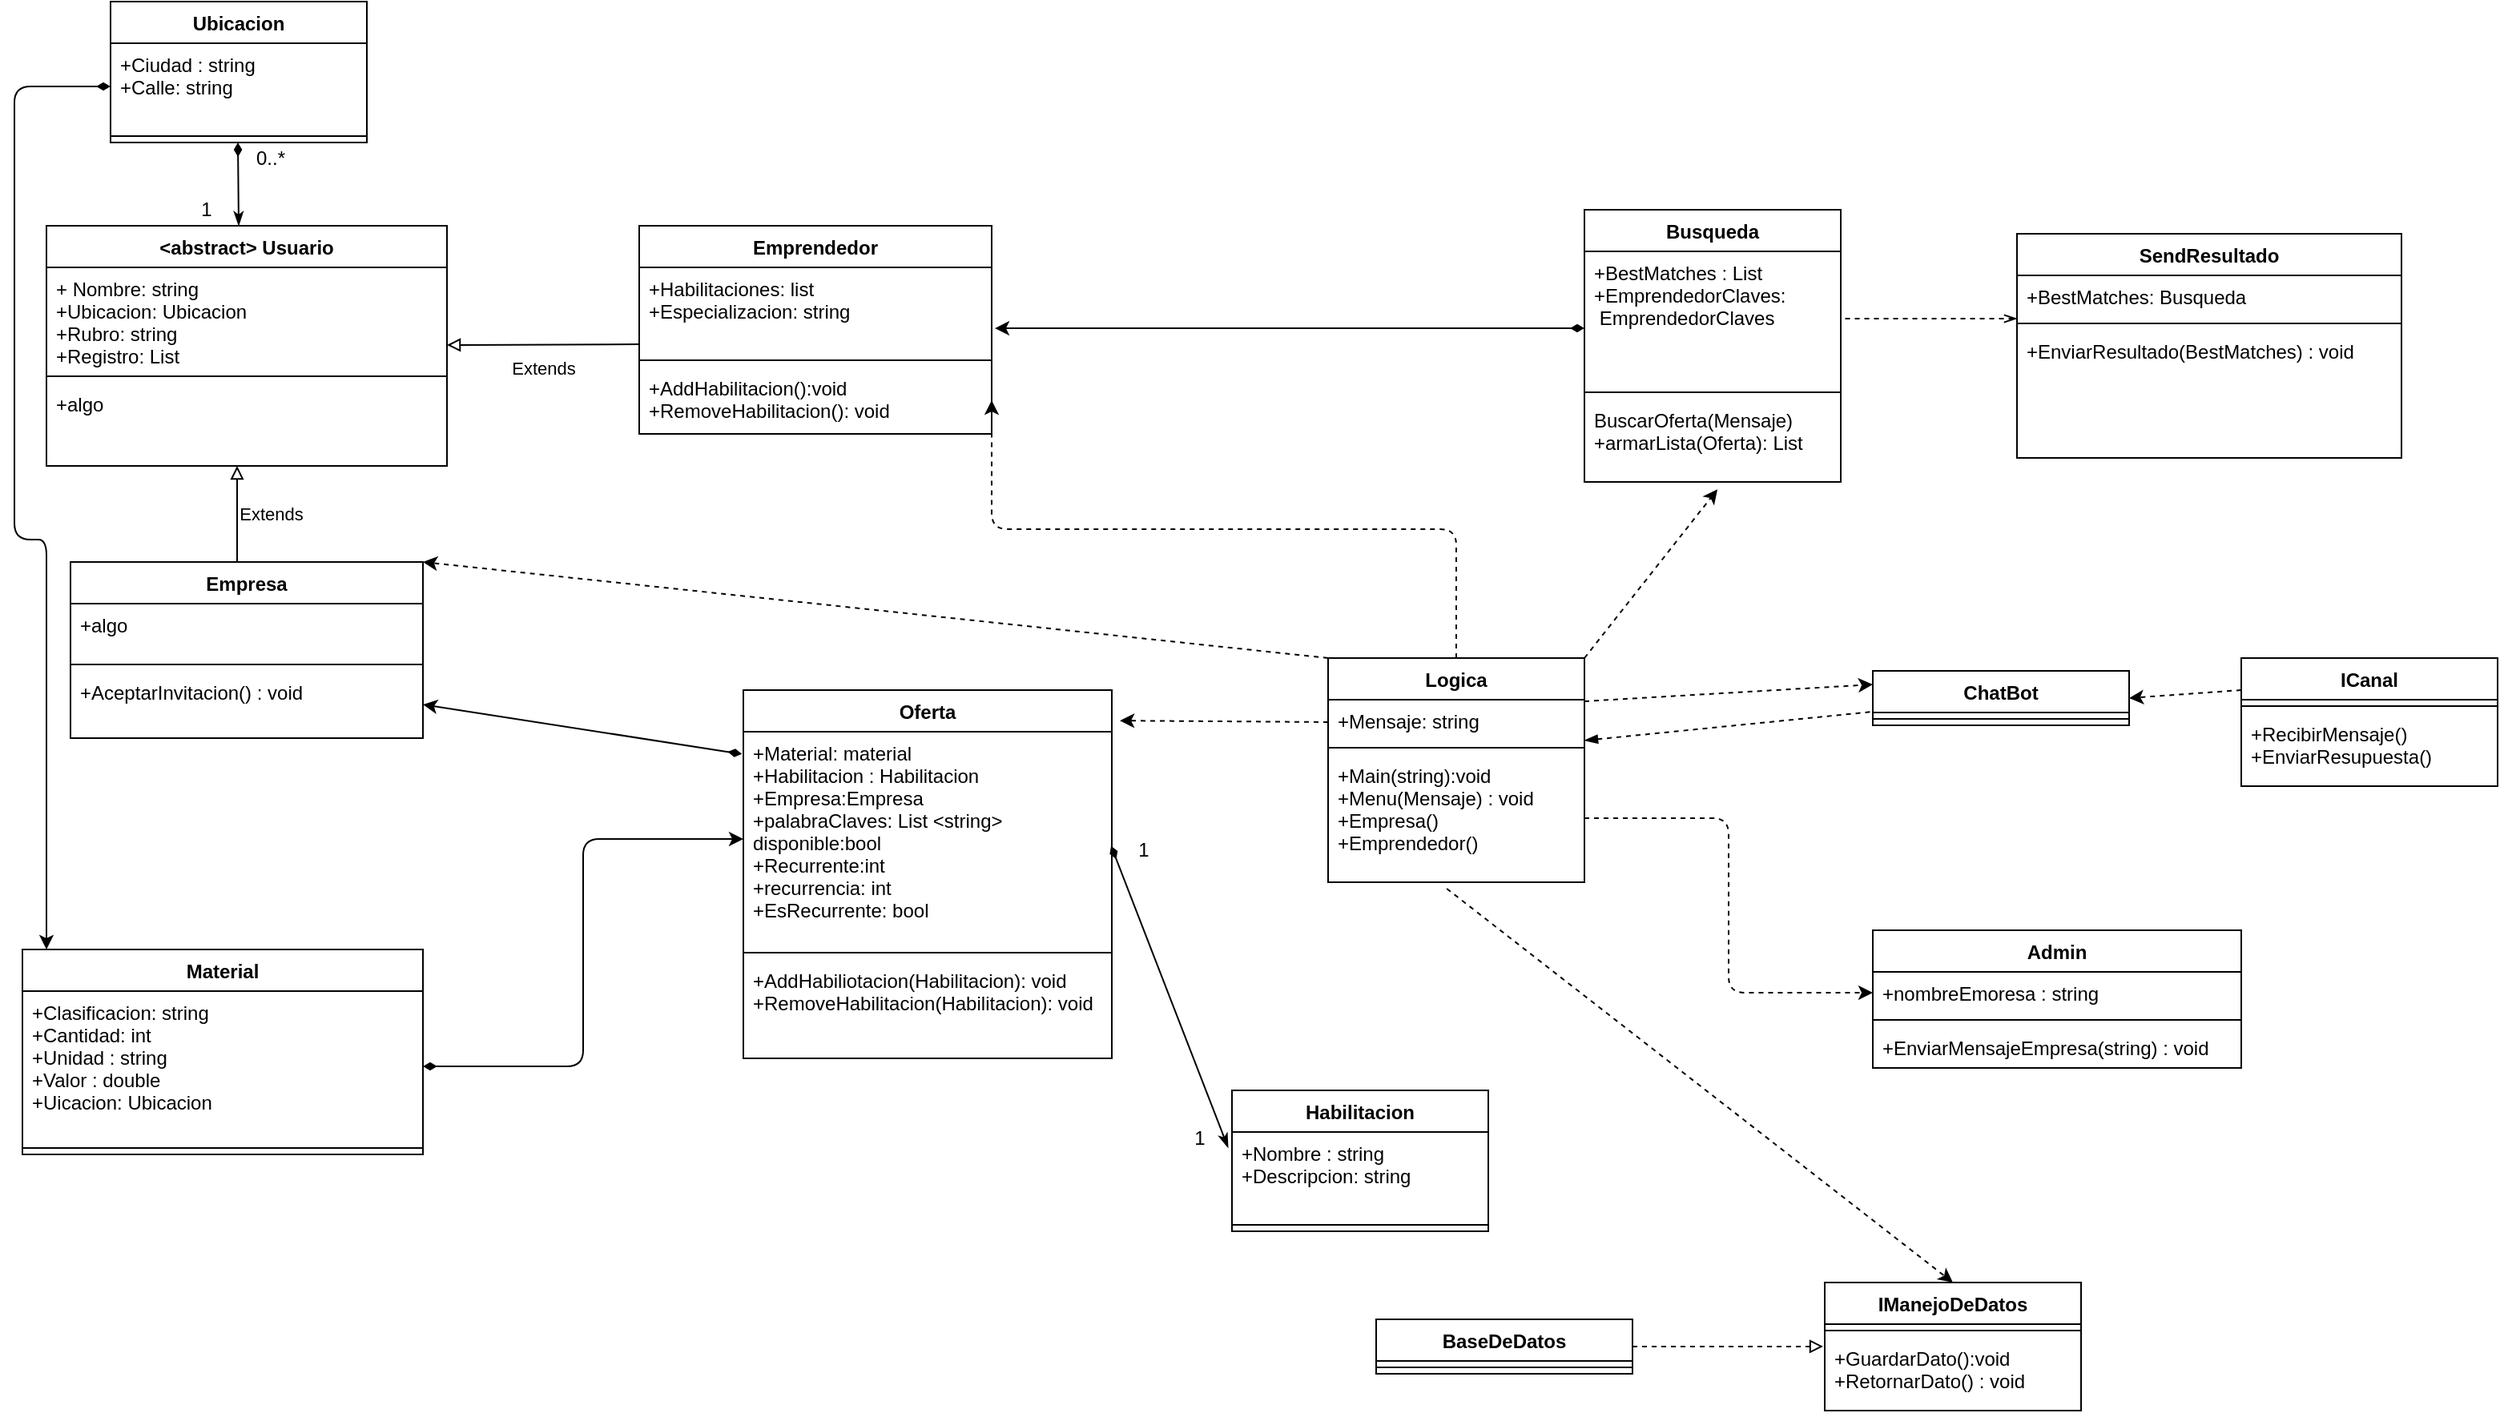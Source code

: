 <mxfile>
    <diagram name="Page-1" id="c4acf3e9-155e-7222-9cf6-157b1a14988f">
        <mxGraphModel dx="820" dy="478" grid="1" gridSize="10" guides="1" tooltips="1" connect="1" arrows="1" fold="1" page="1" pageScale="1" pageWidth="1654" pageHeight="1169" background="none" math="0" shadow="0">
            <root>
                <mxCell id="0"/>
                <mxCell id="1" parent="0"/>
                <mxCell id="2" value="&lt;abstract&gt; Usuario" style="swimlane;fontStyle=1;align=center;verticalAlign=top;childLayout=stackLayout;horizontal=1;startSize=26;horizontalStack=0;resizeParent=1;resizeParentMax=0;resizeLast=0;collapsible=1;marginBottom=0;" parent="1" vertex="1">
                    <mxGeometry x="40" y="150" width="250" height="150" as="geometry"/>
                </mxCell>
                <mxCell id="3" value="+ Nombre: string&#10;+Ubicacion: Ubicacion&#10;+Rubro: string&#10;+Registro: List" style="text;strokeColor=none;fillColor=none;align=left;verticalAlign=top;spacingLeft=4;spacingRight=4;overflow=hidden;rotatable=0;points=[[0,0.5],[1,0.5]];portConstraint=eastwest;" parent="2" vertex="1">
                    <mxGeometry y="26" width="250" height="64" as="geometry"/>
                </mxCell>
                <mxCell id="4" value="" style="line;strokeWidth=1;fillColor=none;align=left;verticalAlign=middle;spacingTop=-1;spacingLeft=3;spacingRight=3;rotatable=0;labelPosition=right;points=[];portConstraint=eastwest;" parent="2" vertex="1">
                    <mxGeometry y="90" width="250" height="8" as="geometry"/>
                </mxCell>
                <mxCell id="5" value="+algo" style="text;strokeColor=none;fillColor=none;align=left;verticalAlign=top;spacingLeft=4;spacingRight=4;overflow=hidden;rotatable=0;points=[[0,0.5],[1,0.5]];portConstraint=eastwest;" parent="2" vertex="1">
                    <mxGeometry y="98" width="250" height="52" as="geometry"/>
                </mxCell>
                <mxCell id="6" value="Emprendedor" style="swimlane;fontStyle=1;align=center;verticalAlign=top;childLayout=stackLayout;horizontal=1;startSize=26;horizontalStack=0;resizeParent=1;resizeParentMax=0;resizeLast=0;collapsible=1;marginBottom=0;" parent="1" vertex="1">
                    <mxGeometry x="410" y="150" width="220" height="130" as="geometry"/>
                </mxCell>
                <mxCell id="7" value="+Habilitaciones: list&#10;+Especializacion: string" style="text;strokeColor=none;fillColor=none;align=left;verticalAlign=top;spacingLeft=4;spacingRight=4;overflow=hidden;rotatable=0;points=[[0,0.5],[1,0.5]];portConstraint=eastwest;" parent="6" vertex="1">
                    <mxGeometry y="26" width="220" height="54" as="geometry"/>
                </mxCell>
                <mxCell id="8" value="" style="line;strokeWidth=1;fillColor=none;align=left;verticalAlign=middle;spacingTop=-1;spacingLeft=3;spacingRight=3;rotatable=0;labelPosition=right;points=[];portConstraint=eastwest;" parent="6" vertex="1">
                    <mxGeometry y="80" width="220" height="8" as="geometry"/>
                </mxCell>
                <mxCell id="9" value="+AddHabilitacion():void&#10;+RemoveHabilitacion(): void" style="text;strokeColor=none;fillColor=none;align=left;verticalAlign=top;spacingLeft=4;spacingRight=4;overflow=hidden;rotatable=0;points=[[0,0.5],[1,0.5]];portConstraint=eastwest;" parent="6" vertex="1">
                    <mxGeometry y="88" width="220" height="42" as="geometry"/>
                </mxCell>
                <mxCell id="17" value="Empresa" style="swimlane;fontStyle=1;align=center;verticalAlign=top;childLayout=stackLayout;horizontal=1;startSize=26;horizontalStack=0;resizeParent=1;resizeParentMax=0;resizeLast=0;collapsible=1;marginBottom=0;" parent="1" vertex="1">
                    <mxGeometry x="55" y="360" width="220" height="110" as="geometry"/>
                </mxCell>
                <mxCell id="18" value="+algo" style="text;strokeColor=none;fillColor=none;align=left;verticalAlign=top;spacingLeft=4;spacingRight=4;overflow=hidden;rotatable=0;points=[[0,0.5],[1,0.5]];portConstraint=eastwest;" parent="17" vertex="1">
                    <mxGeometry y="26" width="220" height="34" as="geometry"/>
                </mxCell>
                <mxCell id="19" value="" style="line;strokeWidth=1;fillColor=none;align=left;verticalAlign=middle;spacingTop=-1;spacingLeft=3;spacingRight=3;rotatable=0;labelPosition=right;points=[];portConstraint=eastwest;" parent="17" vertex="1">
                    <mxGeometry y="60" width="220" height="8" as="geometry"/>
                </mxCell>
                <mxCell id="20" value="+AceptarInvitacion() : void" style="text;strokeColor=none;fillColor=none;align=left;verticalAlign=top;spacingLeft=4;spacingRight=4;overflow=hidden;rotatable=0;points=[[0,0.5],[1,0.5]];portConstraint=eastwest;" parent="17" vertex="1">
                    <mxGeometry y="68" width="220" height="42" as="geometry"/>
                </mxCell>
                <mxCell id="21" value="Ubicacion" style="swimlane;fontStyle=1;align=center;verticalAlign=top;childLayout=stackLayout;horizontal=1;startSize=26;horizontalStack=0;resizeParent=1;resizeParentMax=0;resizeLast=0;collapsible=1;marginBottom=0;" parent="1" vertex="1">
                    <mxGeometry x="80" y="10" width="160" height="88" as="geometry"/>
                </mxCell>
                <mxCell id="22" value="+Ciudad : string&#10;+Calle: string" style="text;strokeColor=none;fillColor=none;align=left;verticalAlign=top;spacingLeft=4;spacingRight=4;overflow=hidden;rotatable=0;points=[[0,0.5],[1,0.5]];portConstraint=eastwest;" parent="21" vertex="1">
                    <mxGeometry y="26" width="160" height="54" as="geometry"/>
                </mxCell>
                <mxCell id="23" value="" style="line;strokeWidth=1;fillColor=none;align=left;verticalAlign=middle;spacingTop=-1;spacingLeft=3;spacingRight=3;rotatable=0;labelPosition=right;points=[];portConstraint=eastwest;" parent="21" vertex="1">
                    <mxGeometry y="80" width="160" height="8" as="geometry"/>
                </mxCell>
                <mxCell id="25" value="" style="endArrow=classicThin;html=1;startArrow=diamondThin;startFill=1;endFill=1;" parent="1" edge="1">
                    <mxGeometry width="50" height="50" relative="1" as="geometry">
                        <mxPoint x="159.5" y="98" as="sourcePoint"/>
                        <mxPoint x="160" y="150" as="targetPoint"/>
                    </mxGeometry>
                </mxCell>
                <mxCell id="26" value="1" style="text;html=1;strokeColor=none;fillColor=none;align=center;verticalAlign=middle;whiteSpace=wrap;rounded=0;" parent="1" vertex="1">
                    <mxGeometry x="120" y="130" width="40" height="20" as="geometry"/>
                </mxCell>
                <mxCell id="27" value="0..*" style="text;html=1;strokeColor=none;fillColor=none;align=center;verticalAlign=middle;whiteSpace=wrap;rounded=0;" parent="1" vertex="1">
                    <mxGeometry x="160" y="98" width="40" height="20" as="geometry"/>
                </mxCell>
                <mxCell id="37" value="" style="endArrow=none;html=1;startArrow=block;startFill=0;endFill=0;" parent="1" edge="1">
                    <mxGeometry relative="1" as="geometry">
                        <mxPoint x="290" y="224.5" as="sourcePoint"/>
                        <mxPoint x="410" y="224" as="targetPoint"/>
                    </mxGeometry>
                </mxCell>
                <mxCell id="38" value="Extends" style="edgeLabel;resizable=0;html=1;align=center;verticalAlign=middle;" parent="37" connectable="0" vertex="1">
                    <mxGeometry relative="1" as="geometry">
                        <mxPoint y="14" as="offset"/>
                    </mxGeometry>
                </mxCell>
                <mxCell id="39" value="" style="endArrow=none;html=1;startArrow=block;startFill=0;endFill=0;" parent="1" edge="1">
                    <mxGeometry relative="1" as="geometry">
                        <mxPoint x="159" y="300" as="sourcePoint"/>
                        <mxPoint x="159" y="360" as="targetPoint"/>
                    </mxGeometry>
                </mxCell>
                <mxCell id="40" value="Extends" style="edgeLabel;resizable=0;html=1;align=center;verticalAlign=middle;" parent="39" connectable="0" vertex="1">
                    <mxGeometry relative="1" as="geometry">
                        <mxPoint x="21" as="offset"/>
                    </mxGeometry>
                </mxCell>
                <mxCell id="49" value="Material" style="swimlane;fontStyle=1;align=center;verticalAlign=top;childLayout=stackLayout;horizontal=1;startSize=26;horizontalStack=0;resizeParent=1;resizeParentMax=0;resizeLast=0;collapsible=1;marginBottom=0;" parent="1" vertex="1">
                    <mxGeometry x="25" y="602" width="250" height="128" as="geometry"/>
                </mxCell>
                <mxCell id="50" value="+Clasificacion: string&#10;+Cantidad: int&#10;+Unidad : string&#10;+Valor : double&#10;+Uicacion: Ubicacion" style="text;strokeColor=none;fillColor=none;align=left;verticalAlign=top;spacingLeft=4;spacingRight=4;overflow=hidden;rotatable=0;points=[[0,0.5],[1,0.5]];portConstraint=eastwest;" parent="49" vertex="1">
                    <mxGeometry y="26" width="250" height="94" as="geometry"/>
                </mxCell>
                <mxCell id="51" value="" style="line;strokeWidth=1;fillColor=none;align=left;verticalAlign=middle;spacingTop=-1;spacingLeft=3;spacingRight=3;rotatable=0;labelPosition=right;points=[];portConstraint=eastwest;" parent="49" vertex="1">
                    <mxGeometry y="120" width="250" height="8" as="geometry"/>
                </mxCell>
                <mxCell id="53" value="Oferta" style="swimlane;fontStyle=1;align=center;verticalAlign=top;childLayout=stackLayout;horizontal=1;startSize=26;horizontalStack=0;resizeParent=1;resizeParentMax=0;resizeLast=0;collapsible=1;marginBottom=0;" parent="1" vertex="1">
                    <mxGeometry x="475" y="440" width="230" height="230" as="geometry"/>
                </mxCell>
                <mxCell id="54" value="+Material: material&#10;+Habilitacion : Habilitacion&#10;+Empresa:Empresa&#10;+palabraClaves: List &lt;string&gt;&#10;disponible:bool&#10;+Recurrente:int&#10;+recurrencia: int&#10;+EsRecurrente: bool&#10;" style="text;strokeColor=none;fillColor=none;align=left;verticalAlign=top;spacingLeft=4;spacingRight=4;overflow=hidden;rotatable=0;points=[[0,0.5],[1,0.5]];portConstraint=eastwest;" parent="53" vertex="1">
                    <mxGeometry y="26" width="230" height="134" as="geometry"/>
                </mxCell>
                <mxCell id="55" value="" style="line;strokeWidth=1;fillColor=none;align=left;verticalAlign=middle;spacingTop=-1;spacingLeft=3;spacingRight=3;rotatable=0;labelPosition=right;points=[];portConstraint=eastwest;" parent="53" vertex="1">
                    <mxGeometry y="160" width="230" height="8" as="geometry"/>
                </mxCell>
                <mxCell id="56" value="+AddHabiliotacion(Habilitacion): void&#10;+RemoveHabilitacion(Habilitacion): void" style="text;strokeColor=none;fillColor=none;align=left;verticalAlign=top;spacingLeft=4;spacingRight=4;overflow=hidden;rotatable=0;points=[[0,0.5],[1,0.5]];portConstraint=eastwest;" parent="53" vertex="1">
                    <mxGeometry y="168" width="230" height="62" as="geometry"/>
                </mxCell>
                <mxCell id="57" value="ChatBot" style="swimlane;fontStyle=1;align=center;verticalAlign=top;childLayout=stackLayout;horizontal=1;startSize=26;horizontalStack=0;resizeParent=1;resizeParentMax=0;resizeLast=0;collapsible=1;marginBottom=0;" parent="1" vertex="1">
                    <mxGeometry x="1180" y="428" width="160" height="34" as="geometry"/>
                </mxCell>
                <mxCell id="59" value="" style="line;strokeWidth=1;fillColor=none;align=left;verticalAlign=middle;spacingTop=-1;spacingLeft=3;spacingRight=3;rotatable=0;labelPosition=right;points=[];portConstraint=eastwest;" parent="57" vertex="1">
                    <mxGeometry y="26" width="160" height="8" as="geometry"/>
                </mxCell>
                <mxCell id="61" value="SendResultado" style="swimlane;fontStyle=1;align=center;verticalAlign=top;childLayout=stackLayout;horizontal=1;startSize=26;horizontalStack=0;resizeParent=1;resizeParentMax=0;resizeLast=0;collapsible=1;marginBottom=0;" parent="1" vertex="1">
                    <mxGeometry x="1270" y="155" width="240" height="140" as="geometry"/>
                </mxCell>
                <mxCell id="62" value="+BestMatches: Busqueda" style="text;strokeColor=none;fillColor=none;align=left;verticalAlign=top;spacingLeft=4;spacingRight=4;overflow=hidden;rotatable=0;points=[[0,0.5],[1,0.5]];portConstraint=eastwest;" parent="61" vertex="1">
                    <mxGeometry y="26" width="240" height="26" as="geometry"/>
                </mxCell>
                <mxCell id="63" value="" style="line;strokeWidth=1;fillColor=none;align=left;verticalAlign=middle;spacingTop=-1;spacingLeft=3;spacingRight=3;rotatable=0;labelPosition=right;points=[];portConstraint=eastwest;" parent="61" vertex="1">
                    <mxGeometry y="52" width="240" height="8" as="geometry"/>
                </mxCell>
                <mxCell id="64" value="+EnviarResultado(BestMatches) : void" style="text;strokeColor=none;fillColor=none;align=left;verticalAlign=top;spacingLeft=4;spacingRight=4;overflow=hidden;rotatable=0;points=[[0,0.5],[1,0.5]];portConstraint=eastwest;" parent="61" vertex="1">
                    <mxGeometry y="60" width="240" height="80" as="geometry"/>
                </mxCell>
                <mxCell id="65" value="BaseDeDatos" style="swimlane;fontStyle=1;align=center;verticalAlign=top;childLayout=stackLayout;horizontal=1;startSize=26;horizontalStack=0;resizeParent=1;resizeParentMax=0;resizeLast=0;collapsible=1;marginBottom=0;" parent="1" vertex="1">
                    <mxGeometry x="870" y="833" width="160" height="34" as="geometry"/>
                </mxCell>
                <mxCell id="67" value="" style="line;strokeWidth=1;fillColor=none;align=left;verticalAlign=middle;spacingTop=-1;spacingLeft=3;spacingRight=3;rotatable=0;labelPosition=right;points=[];portConstraint=eastwest;fontStyle=0" parent="65" vertex="1">
                    <mxGeometry y="26" width="160" height="8" as="geometry"/>
                </mxCell>
                <mxCell id="69" value="IManejoDeDatos" style="swimlane;fontStyle=1;align=center;verticalAlign=top;childLayout=stackLayout;horizontal=1;startSize=26;horizontalStack=0;resizeParent=1;resizeParentMax=0;resizeLast=0;collapsible=1;marginBottom=0;" parent="1" vertex="1">
                    <mxGeometry x="1150" y="810" width="160" height="80" as="geometry"/>
                </mxCell>
                <mxCell id="71" value="" style="line;strokeWidth=1;fillColor=none;align=left;verticalAlign=middle;spacingTop=-1;spacingLeft=3;spacingRight=3;rotatable=0;labelPosition=right;points=[];portConstraint=eastwest;fontStyle=0" parent="69" vertex="1">
                    <mxGeometry y="26" width="160" height="8" as="geometry"/>
                </mxCell>
                <mxCell id="72" value="+GuardarDato():void&#10;+RetornarDato() : void" style="text;strokeColor=none;fillColor=none;align=left;verticalAlign=top;spacingLeft=4;spacingRight=4;overflow=hidden;rotatable=0;points=[[0,0.5],[1,0.5]];portConstraint=eastwest;fontStyle=0" parent="69" vertex="1">
                    <mxGeometry y="34" width="160" height="46" as="geometry"/>
                </mxCell>
                <mxCell id="73" value="" style="endArrow=block;html=1;exitX=1;exitY=0.5;exitDx=0;exitDy=0;entryX=-0.006;entryY=0.13;entryDx=0;entryDy=0;entryPerimeter=0;endFill=0;dashed=1;fontStyle=0" parent="1" source="65" target="72" edge="1">
                    <mxGeometry width="50" height="50" relative="1" as="geometry">
                        <mxPoint x="1140" y="833" as="sourcePoint"/>
                        <mxPoint x="1190" y="783" as="targetPoint"/>
                    </mxGeometry>
                </mxCell>
                <mxCell id="74" value="Habilitacion" style="swimlane;fontStyle=1;align=center;verticalAlign=top;childLayout=stackLayout;horizontal=1;startSize=26;horizontalStack=0;resizeParent=1;resizeParentMax=0;resizeLast=0;collapsible=1;marginBottom=0;" parent="1" vertex="1">
                    <mxGeometry x="780" y="690" width="160" height="88" as="geometry"/>
                </mxCell>
                <mxCell id="75" value="+Nombre : string&#10;+Descripcion: string" style="text;strokeColor=none;fillColor=none;align=left;verticalAlign=top;spacingLeft=4;spacingRight=4;overflow=hidden;rotatable=0;points=[[0,0.5],[1,0.5]];portConstraint=eastwest;" parent="74" vertex="1">
                    <mxGeometry y="26" width="160" height="54" as="geometry"/>
                </mxCell>
                <mxCell id="76" value="" style="line;strokeWidth=1;fillColor=none;align=left;verticalAlign=middle;spacingTop=-1;spacingLeft=3;spacingRight=3;rotatable=0;labelPosition=right;points=[];portConstraint=eastwest;" parent="74" vertex="1">
                    <mxGeometry y="80" width="160" height="8" as="geometry"/>
                </mxCell>
                <mxCell id="80" value="" style="endArrow=classicThin;html=1;startArrow=diamondThin;startFill=1;endFill=1;exitX=0.998;exitY=0.532;exitDx=0;exitDy=0;exitPerimeter=0;entryX=-0.015;entryY=0.182;entryDx=0;entryDy=0;entryPerimeter=0;" parent="1" source="54" target="75" edge="1">
                    <mxGeometry x="700" y="700" width="50" height="50" as="geometry">
                        <mxPoint x="715" y="727" as="sourcePoint"/>
                        <mxPoint x="767" y="727" as="targetPoint"/>
                    </mxGeometry>
                </mxCell>
                <mxCell id="81" value="1" style="text;html=1;strokeColor=none;fillColor=none;align=center;verticalAlign=middle;whiteSpace=wrap;rounded=0;rotation=0;" parent="1" vertex="1">
                    <mxGeometry x="740" y="710" width="40" height="20" as="geometry"/>
                </mxCell>
                <mxCell id="82" value="1" style="text;html=1;strokeColor=none;fillColor=none;align=center;verticalAlign=middle;whiteSpace=wrap;rounded=0;rotation=0;" parent="1" vertex="1">
                    <mxGeometry x="705" y="530" width="40" height="20" as="geometry"/>
                </mxCell>
                <mxCell id="85" value="" style="endArrow=classic;html=1;edgeStyle=elbowEdgeStyle;entryX=0;entryY=0.5;entryDx=0;entryDy=0;startArrow=diamondThin;startFill=1;exitX=1;exitY=0.5;exitDx=0;exitDy=0;" parent="1" source="50" target="54" edge="1">
                    <mxGeometry width="50" height="50" relative="1" as="geometry">
                        <mxPoint x="370" y="710" as="sourcePoint"/>
                        <mxPoint x="450" y="720" as="targetPoint"/>
                    </mxGeometry>
                </mxCell>
                <mxCell id="91" value="Busqueda" style="swimlane;fontStyle=1;align=center;verticalAlign=top;childLayout=stackLayout;horizontal=1;startSize=26;horizontalStack=0;resizeParent=1;resizeParentMax=0;resizeLast=0;collapsible=1;marginBottom=0;" parent="1" vertex="1">
                    <mxGeometry x="1000" y="140" width="160" height="170" as="geometry"/>
                </mxCell>
                <mxCell id="92" value="+BestMatches : List&#10;+EmprendedorClaves:&#10; EmprendedorClaves" style="text;strokeColor=none;fillColor=none;align=left;verticalAlign=top;spacingLeft=4;spacingRight=4;overflow=hidden;rotatable=0;points=[[0,0.5],[1,0.5]];portConstraint=eastwest;" parent="91" vertex="1">
                    <mxGeometry y="26" width="160" height="84" as="geometry"/>
                </mxCell>
                <mxCell id="93" value="" style="line;strokeWidth=1;fillColor=none;align=left;verticalAlign=middle;spacingTop=-1;spacingLeft=3;spacingRight=3;rotatable=0;labelPosition=right;points=[];portConstraint=eastwest;" parent="91" vertex="1">
                    <mxGeometry y="110" width="160" height="8" as="geometry"/>
                </mxCell>
                <mxCell id="94" value="BuscarOferta(Mensaje)&#10;+armarLista(Oferta): List&#10;" style="text;strokeColor=none;fillColor=none;align=left;verticalAlign=top;spacingLeft=4;spacingRight=4;overflow=hidden;rotatable=0;points=[[0,0.5],[1,0.5]];portConstraint=eastwest;" parent="91" vertex="1">
                    <mxGeometry y="118" width="160" height="52" as="geometry"/>
                </mxCell>
                <mxCell id="99" value="" style="endArrow=classic;html=1;entryX=1;entryY=0.5;entryDx=0;entryDy=0;startArrow=diamondThin;startFill=1;exitX=-0.004;exitY=0.104;exitDx=0;exitDy=0;exitPerimeter=0;" parent="1" source="54" target="20" edge="1">
                    <mxGeometry width="50" height="50" relative="1" as="geometry">
                        <mxPoint x="460" y="469" as="sourcePoint"/>
                        <mxPoint x="470" y="350" as="targetPoint"/>
                    </mxGeometry>
                </mxCell>
                <mxCell id="105" value="" style="endArrow=classic;html=1;startArrow=diamondThin;startFill=1;entryX=1.009;entryY=0.704;entryDx=0;entryDy=0;entryPerimeter=0;" parent="1" target="7" edge="1">
                    <mxGeometry width="50" height="50" relative="1" as="geometry">
                        <mxPoint x="1000" y="214" as="sourcePoint"/>
                        <mxPoint x="905" y="212.371" as="targetPoint"/>
                    </mxGeometry>
                </mxCell>
                <mxCell id="106" value="" style="endArrow=none;html=1;entryX=1;entryY=0.5;entryDx=0;entryDy=0;startArrow=openThin;startFill=0;endFill=0;dashed=1;" parent="1" target="92" edge="1">
                    <mxGeometry width="50" height="50" relative="1" as="geometry">
                        <mxPoint x="1270" y="208" as="sourcePoint"/>
                        <mxPoint x="1250" y="460" as="targetPoint"/>
                    </mxGeometry>
                </mxCell>
                <mxCell id="107" value="Logica" style="swimlane;fontStyle=1;align=center;verticalAlign=top;childLayout=stackLayout;horizontal=1;startSize=26;horizontalStack=0;resizeParent=1;resizeParentMax=0;resizeLast=0;collapsible=1;marginBottom=0;" parent="1" vertex="1">
                    <mxGeometry x="840" y="420" width="160" height="140" as="geometry"/>
                </mxCell>
                <mxCell id="108" value="+Mensaje: string" style="text;strokeColor=none;fillColor=none;align=left;verticalAlign=top;spacingLeft=4;spacingRight=4;overflow=hidden;rotatable=0;points=[[0,0.5],[1,0.5]];portConstraint=eastwest;" parent="107" vertex="1">
                    <mxGeometry y="26" width="160" height="26" as="geometry"/>
                </mxCell>
                <mxCell id="109" value="" style="line;strokeWidth=1;fillColor=none;align=left;verticalAlign=middle;spacingTop=-1;spacingLeft=3;spacingRight=3;rotatable=0;labelPosition=right;points=[];portConstraint=eastwest;" parent="107" vertex="1">
                    <mxGeometry y="52" width="160" height="8" as="geometry"/>
                </mxCell>
                <mxCell id="110" value="+Main(string):void&#10;+Menu(Mensaje) : void&#10;+Empresa()&#10;+Emprendedor()" style="text;strokeColor=none;fillColor=none;align=left;verticalAlign=top;spacingLeft=4;spacingRight=4;overflow=hidden;rotatable=0;points=[[0,0.5],[1,0.5]];portConstraint=eastwest;" parent="107" vertex="1">
                    <mxGeometry y="60" width="160" height="80" as="geometry"/>
                </mxCell>
                <mxCell id="113" value="" style="endArrow=classic;html=1;dashed=1;entryX=0;entryY=0.25;entryDx=0;entryDy=0;exitX=1;exitY=0.038;exitDx=0;exitDy=0;exitPerimeter=0;" parent="1" source="108" target="57" edge="1">
                    <mxGeometry width="50" height="50" relative="1" as="geometry">
                        <mxPoint x="920" y="490" as="sourcePoint"/>
                        <mxPoint x="970" y="440" as="targetPoint"/>
                    </mxGeometry>
                </mxCell>
                <mxCell id="114" value="" style="endArrow=none;html=1;dashed=1;entryX=0;entryY=0.75;entryDx=0;entryDy=0;exitX=1;exitY=0.038;exitDx=0;exitDy=0;exitPerimeter=0;startArrow=blockThin;startFill=1;endFill=0;" parent="1" target="57" edge="1">
                    <mxGeometry width="50" height="50" relative="1" as="geometry">
                        <mxPoint x="1000" y="471.488" as="sourcePoint"/>
                        <mxPoint x="1180" y="470" as="targetPoint"/>
                    </mxGeometry>
                </mxCell>
                <mxCell id="115" value="Admin" style="swimlane;fontStyle=1;align=center;verticalAlign=top;childLayout=stackLayout;horizontal=1;startSize=26;horizontalStack=0;resizeParent=1;resizeParentMax=0;resizeLast=0;collapsible=1;marginBottom=0;" parent="1" vertex="1">
                    <mxGeometry x="1180" y="590" width="230" height="86" as="geometry"/>
                </mxCell>
                <mxCell id="116" value="+nombreEmoresa : string" style="text;strokeColor=none;fillColor=none;align=left;verticalAlign=top;spacingLeft=4;spacingRight=4;overflow=hidden;rotatable=0;points=[[0,0.5],[1,0.5]];portConstraint=eastwest;" parent="115" vertex="1">
                    <mxGeometry y="26" width="230" height="26" as="geometry"/>
                </mxCell>
                <mxCell id="117" value="" style="line;strokeWidth=1;fillColor=none;align=left;verticalAlign=middle;spacingTop=-1;spacingLeft=3;spacingRight=3;rotatable=0;labelPosition=right;points=[];portConstraint=eastwest;" parent="115" vertex="1">
                    <mxGeometry y="52" width="230" height="8" as="geometry"/>
                </mxCell>
                <mxCell id="118" value="+EnviarMensajeEmpresa(string) : void" style="text;strokeColor=none;fillColor=none;align=left;verticalAlign=top;spacingLeft=4;spacingRight=4;overflow=hidden;rotatable=0;points=[[0,0.5],[1,0.5]];portConstraint=eastwest;" parent="115" vertex="1">
                    <mxGeometry y="60" width="230" height="26" as="geometry"/>
                </mxCell>
                <mxCell id="119" value="" style="endArrow=classic;html=1;dashed=1;exitX=1;exitY=0.5;exitDx=0;exitDy=0;entryX=0;entryY=0.5;entryDx=0;entryDy=0;edgeStyle=elbowEdgeStyle;" parent="1" source="110" target="116" edge="1">
                    <mxGeometry width="50" height="50" relative="1" as="geometry">
                        <mxPoint x="1010" y="660" as="sourcePoint"/>
                        <mxPoint x="1060" y="610" as="targetPoint"/>
                    </mxGeometry>
                </mxCell>
                <mxCell id="120" value="" style="endArrow=classic;html=1;dashed=1;exitX=0.463;exitY=1.05;exitDx=0;exitDy=0;exitPerimeter=0;entryX=0.5;entryY=0;entryDx=0;entryDy=0;" parent="1" source="110" target="69" edge="1">
                    <mxGeometry width="50" height="50" relative="1" as="geometry">
                        <mxPoint x="1010" y="660" as="sourcePoint"/>
                        <mxPoint x="1060" y="610" as="targetPoint"/>
                    </mxGeometry>
                </mxCell>
                <mxCell id="121" value="" style="endArrow=classic;html=1;dashed=1;exitX=0.5;exitY=0;exitDx=0;exitDy=0;entryX=1;entryY=0.5;entryDx=0;entryDy=0;edgeStyle=elbowEdgeStyle;elbow=vertical;" parent="1" source="107" target="9" edge="1">
                    <mxGeometry width="50" height="50" relative="1" as="geometry">
                        <mxPoint x="790" y="350" as="sourcePoint"/>
                        <mxPoint x="840" y="300" as="targetPoint"/>
                    </mxGeometry>
                </mxCell>
                <mxCell id="122" value="" style="endArrow=classic;html=1;dashed=1;entryX=1;entryY=0;entryDx=0;entryDy=0;exitX=0;exitY=0;exitDx=0;exitDy=0;" parent="1" source="107" target="17" edge="1">
                    <mxGeometry width="50" height="50" relative="1" as="geometry">
                        <mxPoint x="790" y="350" as="sourcePoint"/>
                        <mxPoint x="840" y="300" as="targetPoint"/>
                    </mxGeometry>
                </mxCell>
                <mxCell id="123" value="" style="endArrow=classic;html=1;dashed=1;entryX=1.022;entryY=0.083;entryDx=0;entryDy=0;entryPerimeter=0;" parent="1" target="53" edge="1">
                    <mxGeometry width="50" height="50" relative="1" as="geometry">
                        <mxPoint x="840" y="460" as="sourcePoint"/>
                        <mxPoint x="720" y="459" as="targetPoint"/>
                    </mxGeometry>
                </mxCell>
                <mxCell id="124" value="" style="endArrow=classic;html=1;dashed=1;exitX=1;exitY=0;exitDx=0;exitDy=0;entryX=0.519;entryY=1.09;entryDx=0;entryDy=0;entryPerimeter=0;" parent="1" source="107" target="94" edge="1">
                    <mxGeometry width="50" height="50" relative="1" as="geometry">
                        <mxPoint x="840" y="460" as="sourcePoint"/>
                        <mxPoint x="1280" y="290" as="targetPoint"/>
                    </mxGeometry>
                </mxCell>
                <mxCell id="125" value="ICanal" style="swimlane;fontStyle=1;align=center;verticalAlign=top;childLayout=stackLayout;horizontal=1;startSize=26;horizontalStack=0;resizeParent=1;resizeParentMax=0;resizeLast=0;collapsible=1;marginBottom=0;" parent="1" vertex="1">
                    <mxGeometry x="1410" y="420" width="160" height="80" as="geometry"/>
                </mxCell>
                <mxCell id="127" value="" style="line;strokeWidth=1;fillColor=none;align=left;verticalAlign=middle;spacingTop=-1;spacingLeft=3;spacingRight=3;rotatable=0;labelPosition=right;points=[];portConstraint=eastwest;" parent="125" vertex="1">
                    <mxGeometry y="26" width="160" height="8" as="geometry"/>
                </mxCell>
                <mxCell id="128" value="+RecibirMensaje()&#10;+EnviarResupuesta()" style="text;strokeColor=none;fillColor=none;align=left;verticalAlign=top;spacingLeft=4;spacingRight=4;overflow=hidden;rotatable=0;points=[[0,0.5],[1,0.5]];portConstraint=eastwest;" parent="125" vertex="1">
                    <mxGeometry y="34" width="160" height="46" as="geometry"/>
                </mxCell>
                <mxCell id="129" value="" style="endArrow=classic;html=1;dashed=1;entryX=1;entryY=0.5;entryDx=0;entryDy=0;exitX=0;exitY=0.25;exitDx=0;exitDy=0;" parent="1" source="125" target="57" edge="1">
                    <mxGeometry width="50" height="50" relative="1" as="geometry">
                        <mxPoint x="1340" y="510" as="sourcePoint"/>
                        <mxPoint x="1390" y="460" as="targetPoint"/>
                    </mxGeometry>
                </mxCell>
                <mxCell id="130" value="" style="endArrow=classic;html=1;exitX=0;exitY=0.5;exitDx=0;exitDy=0;edgeStyle=orthogonalEdgeStyle;elbow=vertical;startArrow=diamondThin;startFill=1;" parent="1" source="22" target="49" edge="1">
                    <mxGeometry width="50" height="50" relative="1" as="geometry">
                        <mxPoint x="320" y="90" as="sourcePoint"/>
                        <mxPoint x="170" y="540" as="targetPoint"/>
                        <Array as="points">
                            <mxPoint x="20" y="63"/>
                            <mxPoint x="20" y="346"/>
                            <mxPoint x="40" y="346"/>
                        </Array>
                    </mxGeometry>
                </mxCell>
            </root>
        </mxGraphModel>
    </diagram>
</mxfile>